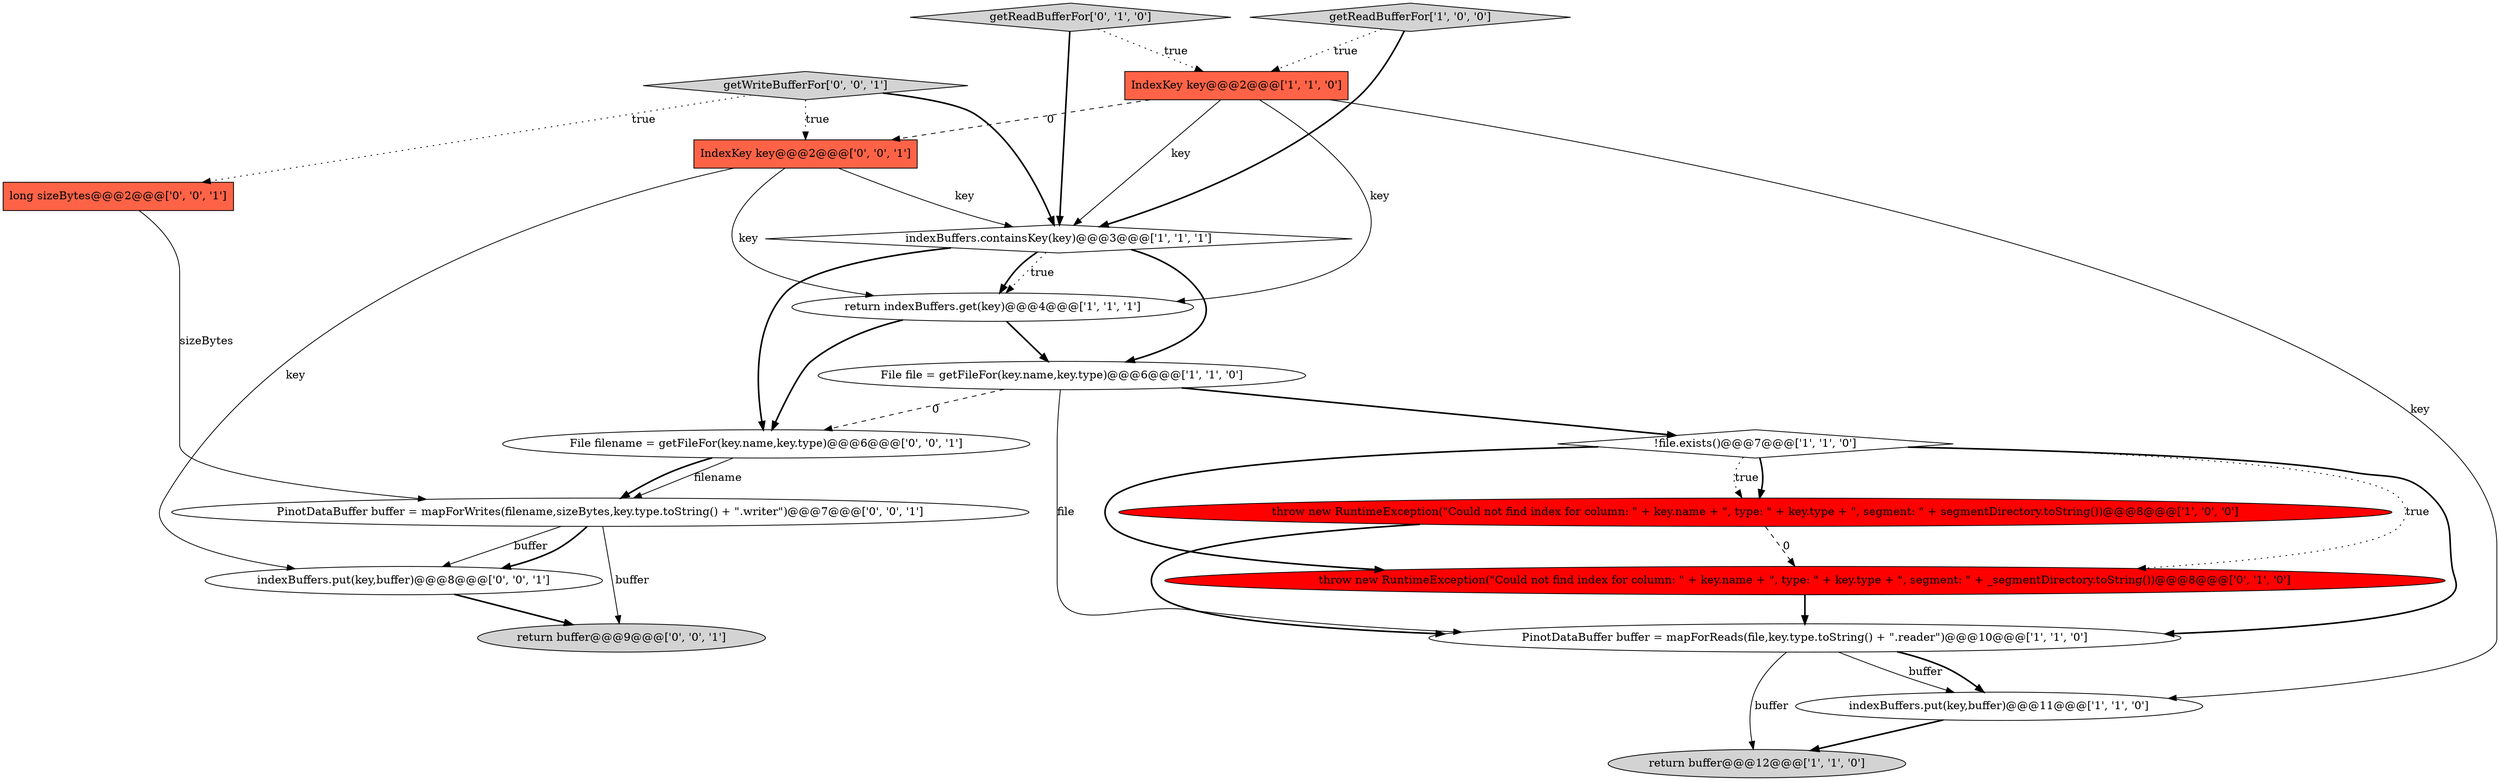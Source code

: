 digraph {
0 [style = filled, label = "File file = getFileFor(key.name,key.type)@@@6@@@['1', '1', '0']", fillcolor = white, shape = ellipse image = "AAA0AAABBB1BBB"];
3 [style = filled, label = "throw new RuntimeException(\"Could not find index for column: \" + key.name + \", type: \" + key.type + \", segment: \" + segmentDirectory.toString())@@@8@@@['1', '0', '0']", fillcolor = red, shape = ellipse image = "AAA1AAABBB1BBB"];
8 [style = filled, label = "indexBuffers.put(key,buffer)@@@11@@@['1', '1', '0']", fillcolor = white, shape = ellipse image = "AAA0AAABBB1BBB"];
7 [style = filled, label = "getReadBufferFor['1', '0', '0']", fillcolor = lightgray, shape = diamond image = "AAA0AAABBB1BBB"];
10 [style = filled, label = "getReadBufferFor['0', '1', '0']", fillcolor = lightgray, shape = diamond image = "AAA0AAABBB2BBB"];
12 [style = filled, label = "long sizeBytes@@@2@@@['0', '0', '1']", fillcolor = tomato, shape = box image = "AAA0AAABBB3BBB"];
14 [style = filled, label = "IndexKey key@@@2@@@['0', '0', '1']", fillcolor = tomato, shape = box image = "AAA0AAABBB3BBB"];
6 [style = filled, label = "indexBuffers.containsKey(key)@@@3@@@['1', '1', '1']", fillcolor = white, shape = diamond image = "AAA0AAABBB1BBB"];
18 [style = filled, label = "PinotDataBuffer buffer = mapForWrites(filename,sizeBytes,key.type.toString() + \".writer\")@@@7@@@['0', '0', '1']", fillcolor = white, shape = ellipse image = "AAA0AAABBB3BBB"];
5 [style = filled, label = "!file.exists()@@@7@@@['1', '1', '0']", fillcolor = white, shape = diamond image = "AAA0AAABBB1BBB"];
9 [style = filled, label = "return buffer@@@12@@@['1', '1', '0']", fillcolor = lightgray, shape = ellipse image = "AAA0AAABBB1BBB"];
16 [style = filled, label = "indexBuffers.put(key,buffer)@@@8@@@['0', '0', '1']", fillcolor = white, shape = ellipse image = "AAA0AAABBB3BBB"];
1 [style = filled, label = "return indexBuffers.get(key)@@@4@@@['1', '1', '1']", fillcolor = white, shape = ellipse image = "AAA0AAABBB1BBB"];
17 [style = filled, label = "getWriteBufferFor['0', '0', '1']", fillcolor = lightgray, shape = diamond image = "AAA0AAABBB3BBB"];
11 [style = filled, label = "throw new RuntimeException(\"Could not find index for column: \" + key.name + \", type: \" + key.type + \", segment: \" + _segmentDirectory.toString())@@@8@@@['0', '1', '0']", fillcolor = red, shape = ellipse image = "AAA1AAABBB2BBB"];
4 [style = filled, label = "PinotDataBuffer buffer = mapForReads(file,key.type.toString() + \".reader\")@@@10@@@['1', '1', '0']", fillcolor = white, shape = ellipse image = "AAA0AAABBB1BBB"];
2 [style = filled, label = "IndexKey key@@@2@@@['1', '1', '0']", fillcolor = tomato, shape = box image = "AAA0AAABBB1BBB"];
13 [style = filled, label = "return buffer@@@9@@@['0', '0', '1']", fillcolor = lightgray, shape = ellipse image = "AAA0AAABBB3BBB"];
15 [style = filled, label = "File filename = getFileFor(key.name,key.type)@@@6@@@['0', '0', '1']", fillcolor = white, shape = ellipse image = "AAA0AAABBB3BBB"];
5->3 [style = bold, label=""];
7->2 [style = dotted, label="true"];
16->13 [style = bold, label=""];
4->8 [style = solid, label="buffer"];
18->16 [style = solid, label="buffer"];
15->18 [style = solid, label="filename"];
17->6 [style = bold, label=""];
14->16 [style = solid, label="key"];
1->15 [style = bold, label=""];
4->9 [style = solid, label="buffer"];
2->1 [style = solid, label="key"];
11->4 [style = bold, label=""];
6->1 [style = dotted, label="true"];
17->14 [style = dotted, label="true"];
0->15 [style = dashed, label="0"];
6->0 [style = bold, label=""];
1->0 [style = bold, label=""];
5->3 [style = dotted, label="true"];
12->18 [style = solid, label="sizeBytes"];
3->4 [style = bold, label=""];
10->6 [style = bold, label=""];
15->18 [style = bold, label=""];
6->15 [style = bold, label=""];
0->4 [style = solid, label="file"];
6->1 [style = bold, label=""];
2->6 [style = solid, label="key"];
5->11 [style = dotted, label="true"];
2->14 [style = dashed, label="0"];
14->6 [style = solid, label="key"];
17->12 [style = dotted, label="true"];
10->2 [style = dotted, label="true"];
5->4 [style = bold, label=""];
7->6 [style = bold, label=""];
14->1 [style = solid, label="key"];
8->9 [style = bold, label=""];
18->13 [style = solid, label="buffer"];
4->8 [style = bold, label=""];
5->11 [style = bold, label=""];
2->8 [style = solid, label="key"];
3->11 [style = dashed, label="0"];
0->5 [style = bold, label=""];
18->16 [style = bold, label=""];
}
